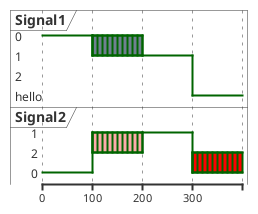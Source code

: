 @startuml
robust "Signal1" as S1
robust "Signal2" as S2

S1 has 0,1,2,hello
' S2 has 0,1,2

@0
S1 is 0
S2 is 0

@100
S1 is {0,1} #SlateGrey
S2 is {2,1} #FFAAAA

@200
S1 is 1
S2 is 1

@300
S1 is hello
S2 is {0,2} #Red

@enduml